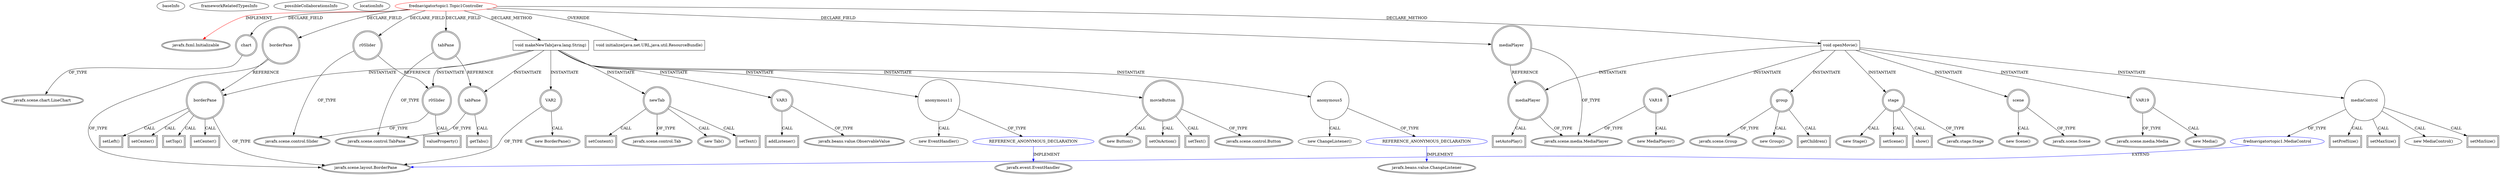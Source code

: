 digraph {
baseInfo[graphId=3239,category="extension_graph",isAnonymous=false,possibleRelation=true]
frameworkRelatedTypesInfo[0="javafx.fxml.Initializable"]
possibleCollaborationsInfo[0="3239~CLIENT_METHOD_DECLARATION-INSTANTIATION-~javafx.fxml.Initializable ~javafx.event.EventHandler ~false~true",1="3239~CLIENT_METHOD_DECLARATION-INSTANTIATION-~javafx.fxml.Initializable ~javafx.beans.value.ChangeListener ~false~true",2="3239~CLIENT_METHOD_DECLARATION-INSTANTIATION-~javafx.fxml.Initializable ~javafx.scene.layout.BorderPane ~false~false"]
locationInfo[projectName="jackpaparian-FRED_Navigator_Classroom",filePath="/jackpaparian-FRED_Navigator_Classroom/FRED_Navigator_Classroom-master/JavaFX Code/FREDNavigatorTopic1/src/frednavigatortopic1/Topic1Controller.java",contextSignature="Topic1Controller",graphId="3239"]
0[label="frednavigatortopic1.Topic1Controller",vertexType="ROOT_CLIENT_CLASS_DECLARATION",isFrameworkType=false,color=red]
1[label="javafx.fxml.Initializable",vertexType="FRAMEWORK_INTERFACE_TYPE",isFrameworkType=true,peripheries=2]
2[label="borderPane",vertexType="FIELD_DECLARATION",isFrameworkType=true,peripheries=2,shape=circle]
3[label="javafx.scene.layout.BorderPane",vertexType="FRAMEWORK_CLASS_TYPE",isFrameworkType=true,peripheries=2]
4[label="chart",vertexType="FIELD_DECLARATION",isFrameworkType=true,peripheries=2,shape=circle]
5[label="javafx.scene.chart.LineChart",vertexType="FRAMEWORK_CLASS_TYPE",isFrameworkType=true,peripheries=2]
6[label="mediaPlayer",vertexType="FIELD_DECLARATION",isFrameworkType=true,peripheries=2,shape=circle]
7[label="javafx.scene.media.MediaPlayer",vertexType="FRAMEWORK_CLASS_TYPE",isFrameworkType=true,peripheries=2]
8[label="r0Slider",vertexType="FIELD_DECLARATION",isFrameworkType=true,peripheries=2,shape=circle]
9[label="javafx.scene.control.Slider",vertexType="FRAMEWORK_CLASS_TYPE",isFrameworkType=true,peripheries=2]
10[label="tabPane",vertexType="FIELD_DECLARATION",isFrameworkType=true,peripheries=2,shape=circle]
11[label="javafx.scene.control.TabPane",vertexType="FRAMEWORK_CLASS_TYPE",isFrameworkType=true,peripheries=2]
12[label="void initialize(java.net.URL,java.util.ResourceBundle)",vertexType="OVERRIDING_METHOD_DECLARATION",isFrameworkType=false,shape=box]
31[label="void makeNewTab(java.lang.String)",vertexType="CLIENT_METHOD_DECLARATION",isFrameworkType=false,shape=box]
33[label="newTab",vertexType="VARIABLE_EXPRESION",isFrameworkType=true,peripheries=2,shape=circle]
34[label="javafx.scene.control.Tab",vertexType="FRAMEWORK_CLASS_TYPE",isFrameworkType=true,peripheries=2]
32[label="new Tab()",vertexType="CONSTRUCTOR_CALL",isFrameworkType=true,peripheries=2]
36[label="setText()",vertexType="INSIDE_CALL",isFrameworkType=true,peripheries=2,shape=box]
38[label="VAR2",vertexType="VARIABLE_EXPRESION",isFrameworkType=true,peripheries=2,shape=circle]
37[label="new BorderPane()",vertexType="CONSTRUCTOR_CALL",isFrameworkType=true,peripheries=2]
40[label="VAR3",vertexType="VARIABLE_EXPRESION",isFrameworkType=true,peripheries=2,shape=circle]
42[label="javafx.beans.value.ObservableValue",vertexType="FRAMEWORK_INTERFACE_TYPE",isFrameworkType=true,peripheries=2]
41[label="addListener()",vertexType="INSIDE_CALL",isFrameworkType=true,peripheries=2,shape=box]
43[label="r0Slider",vertexType="VARIABLE_EXPRESION",isFrameworkType=true,peripheries=2,shape=circle]
44[label="valueProperty()",vertexType="INSIDE_CALL",isFrameworkType=true,peripheries=2,shape=box]
47[label="anonymous5",vertexType="VARIABLE_EXPRESION",isFrameworkType=false,shape=circle]
48[label="REFERENCE_ANONYMOUS_DECLARATION",vertexType="REFERENCE_ANONYMOUS_DECLARATION",isFrameworkType=false,color=blue]
49[label="javafx.beans.value.ChangeListener",vertexType="FRAMEWORK_INTERFACE_TYPE",isFrameworkType=true,peripheries=2]
46[label="new ChangeListener()",vertexType="CONSTRUCTOR_CALL",isFrameworkType=false]
50[label="borderPane",vertexType="VARIABLE_EXPRESION",isFrameworkType=true,peripheries=2,shape=circle]
51[label="setCenter()",vertexType="INSIDE_CALL",isFrameworkType=true,peripheries=2,shape=box]
54[label="setTop()",vertexType="INSIDE_CALL",isFrameworkType=true,peripheries=2,shape=box]
56[label="setCenter()",vertexType="INSIDE_CALL",isFrameworkType=true,peripheries=2,shape=box]
58[label="movieButton",vertexType="VARIABLE_EXPRESION",isFrameworkType=true,peripheries=2,shape=circle]
59[label="javafx.scene.control.Button",vertexType="FRAMEWORK_CLASS_TYPE",isFrameworkType=true,peripheries=2]
57[label="new Button()",vertexType="CONSTRUCTOR_CALL",isFrameworkType=true,peripheries=2]
61[label="setOnAction()",vertexType="INSIDE_CALL",isFrameworkType=true,peripheries=2,shape=box]
63[label="anonymous11",vertexType="VARIABLE_EXPRESION",isFrameworkType=false,shape=circle]
64[label="REFERENCE_ANONYMOUS_DECLARATION",vertexType="REFERENCE_ANONYMOUS_DECLARATION",isFrameworkType=false,color=blue]
65[label="javafx.event.EventHandler",vertexType="FRAMEWORK_INTERFACE_TYPE",isFrameworkType=true,peripheries=2]
62[label="new EventHandler()",vertexType="CONSTRUCTOR_CALL",isFrameworkType=false]
67[label="setText()",vertexType="INSIDE_CALL",isFrameworkType=true,peripheries=2,shape=box]
69[label="setLeft()",vertexType="INSIDE_CALL",isFrameworkType=true,peripheries=2,shape=box]
71[label="setContent()",vertexType="INSIDE_CALL",isFrameworkType=true,peripheries=2,shape=box]
72[label="tabPane",vertexType="VARIABLE_EXPRESION",isFrameworkType=true,peripheries=2,shape=circle]
73[label="getTabs()",vertexType="INSIDE_CALL",isFrameworkType=true,peripheries=2,shape=box]
81[label="void openMovie()",vertexType="CLIENT_METHOD_DECLARATION",isFrameworkType=false,shape=box]
83[label="VAR18",vertexType="VARIABLE_EXPRESION",isFrameworkType=true,peripheries=2,shape=circle]
82[label="new MediaPlayer()",vertexType="CONSTRUCTOR_CALL",isFrameworkType=true,peripheries=2]
86[label="VAR19",vertexType="VARIABLE_EXPRESION",isFrameworkType=true,peripheries=2,shape=circle]
87[label="javafx.scene.media.Media",vertexType="FRAMEWORK_CLASS_TYPE",isFrameworkType=true,peripheries=2]
85[label="new Media()",vertexType="CONSTRUCTOR_CALL",isFrameworkType=true,peripheries=2]
88[label="mediaPlayer",vertexType="VARIABLE_EXPRESION",isFrameworkType=true,peripheries=2,shape=circle]
89[label="setAutoPlay()",vertexType="INSIDE_CALL",isFrameworkType=true,peripheries=2,shape=box]
92[label="mediaControl",vertexType="VARIABLE_EXPRESION",isFrameworkType=false,shape=circle]
93[label="frednavigatortopic1.MediaControl",vertexType="REFERENCE_CLIENT_CLASS_DECLARATION",isFrameworkType=false,color=blue]
91[label="new MediaControl()",vertexType="CONSTRUCTOR_CALL",isFrameworkType=false]
96[label="setMinSize()",vertexType="INSIDE_CALL",isFrameworkType=true,peripheries=2,shape=box]
98[label="setPrefSize()",vertexType="INSIDE_CALL",isFrameworkType=true,peripheries=2,shape=box]
100[label="setMaxSize()",vertexType="INSIDE_CALL",isFrameworkType=true,peripheries=2,shape=box]
102[label="group",vertexType="VARIABLE_EXPRESION",isFrameworkType=true,peripheries=2,shape=circle]
103[label="javafx.scene.Group",vertexType="FRAMEWORK_CLASS_TYPE",isFrameworkType=true,peripheries=2]
101[label="new Group()",vertexType="CONSTRUCTOR_CALL",isFrameworkType=true,peripheries=2]
105[label="stage",vertexType="VARIABLE_EXPRESION",isFrameworkType=true,peripheries=2,shape=circle]
106[label="javafx.stage.Stage",vertexType="FRAMEWORK_CLASS_TYPE",isFrameworkType=true,peripheries=2]
104[label="new Stage()",vertexType="CONSTRUCTOR_CALL",isFrameworkType=true,peripheries=2]
108[label="scene",vertexType="VARIABLE_EXPRESION",isFrameworkType=true,peripheries=2,shape=circle]
109[label="javafx.scene.Scene",vertexType="FRAMEWORK_CLASS_TYPE",isFrameworkType=true,peripheries=2]
107[label="new Scene()",vertexType="CONSTRUCTOR_CALL",isFrameworkType=true,peripheries=2]
111[label="setScene()",vertexType="INSIDE_CALL",isFrameworkType=true,peripheries=2,shape=box]
113[label="getChildren()",vertexType="INSIDE_CALL",isFrameworkType=true,peripheries=2,shape=box]
115[label="show()",vertexType="INSIDE_CALL",isFrameworkType=true,peripheries=2,shape=box]
0->1[label="IMPLEMENT",color=red]
0->2[label="DECLARE_FIELD"]
2->3[label="OF_TYPE"]
0->4[label="DECLARE_FIELD"]
4->5[label="OF_TYPE"]
0->6[label="DECLARE_FIELD"]
6->7[label="OF_TYPE"]
0->8[label="DECLARE_FIELD"]
8->9[label="OF_TYPE"]
0->10[label="DECLARE_FIELD"]
10->11[label="OF_TYPE"]
0->12[label="OVERRIDE"]
0->31[label="DECLARE_METHOD"]
31->33[label="INSTANTIATE"]
33->34[label="OF_TYPE"]
33->32[label="CALL"]
33->36[label="CALL"]
31->38[label="INSTANTIATE"]
38->3[label="OF_TYPE"]
38->37[label="CALL"]
31->40[label="INSTANTIATE"]
40->42[label="OF_TYPE"]
40->41[label="CALL"]
31->43[label="INSTANTIATE"]
8->43[label="REFERENCE"]
43->9[label="OF_TYPE"]
43->44[label="CALL"]
31->47[label="INSTANTIATE"]
48->49[label="IMPLEMENT",color=blue]
47->48[label="OF_TYPE"]
47->46[label="CALL"]
31->50[label="INSTANTIATE"]
2->50[label="REFERENCE"]
50->3[label="OF_TYPE"]
50->51[label="CALL"]
50->54[label="CALL"]
50->56[label="CALL"]
31->58[label="INSTANTIATE"]
58->59[label="OF_TYPE"]
58->57[label="CALL"]
58->61[label="CALL"]
31->63[label="INSTANTIATE"]
64->65[label="IMPLEMENT",color=blue]
63->64[label="OF_TYPE"]
63->62[label="CALL"]
58->67[label="CALL"]
50->69[label="CALL"]
33->71[label="CALL"]
31->72[label="INSTANTIATE"]
10->72[label="REFERENCE"]
72->11[label="OF_TYPE"]
72->73[label="CALL"]
0->81[label="DECLARE_METHOD"]
81->83[label="INSTANTIATE"]
83->7[label="OF_TYPE"]
83->82[label="CALL"]
81->86[label="INSTANTIATE"]
86->87[label="OF_TYPE"]
86->85[label="CALL"]
81->88[label="INSTANTIATE"]
6->88[label="REFERENCE"]
88->7[label="OF_TYPE"]
88->89[label="CALL"]
81->92[label="INSTANTIATE"]
93->3[label="EXTEND",color=blue]
92->93[label="OF_TYPE"]
92->91[label="CALL"]
92->96[label="CALL"]
92->98[label="CALL"]
92->100[label="CALL"]
81->102[label="INSTANTIATE"]
102->103[label="OF_TYPE"]
102->101[label="CALL"]
81->105[label="INSTANTIATE"]
105->106[label="OF_TYPE"]
105->104[label="CALL"]
81->108[label="INSTANTIATE"]
108->109[label="OF_TYPE"]
108->107[label="CALL"]
105->111[label="CALL"]
102->113[label="CALL"]
105->115[label="CALL"]
}
